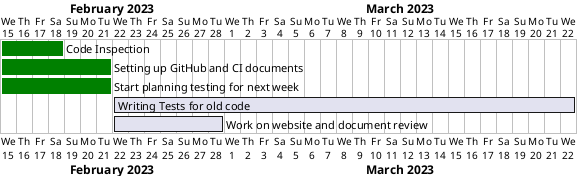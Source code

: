 @startgantt

Project starts 2023-2-15

[Code Inspection] starts 2023-2-15 and lasts 4 days and is colored in green
[Setting up GitHub and CI documents] starts 2023-2-15 and lasts 7 days and is colored in green
[Start planning testing for next week] starts 2023-2-15 and lasts 7 days and is colored in green

[Writing Tests for old code] starts 2023-2-22 and ends 2023-3-22
[Work on website and document review] starts 2023-2-22 and lasts 7 days


@endgantt